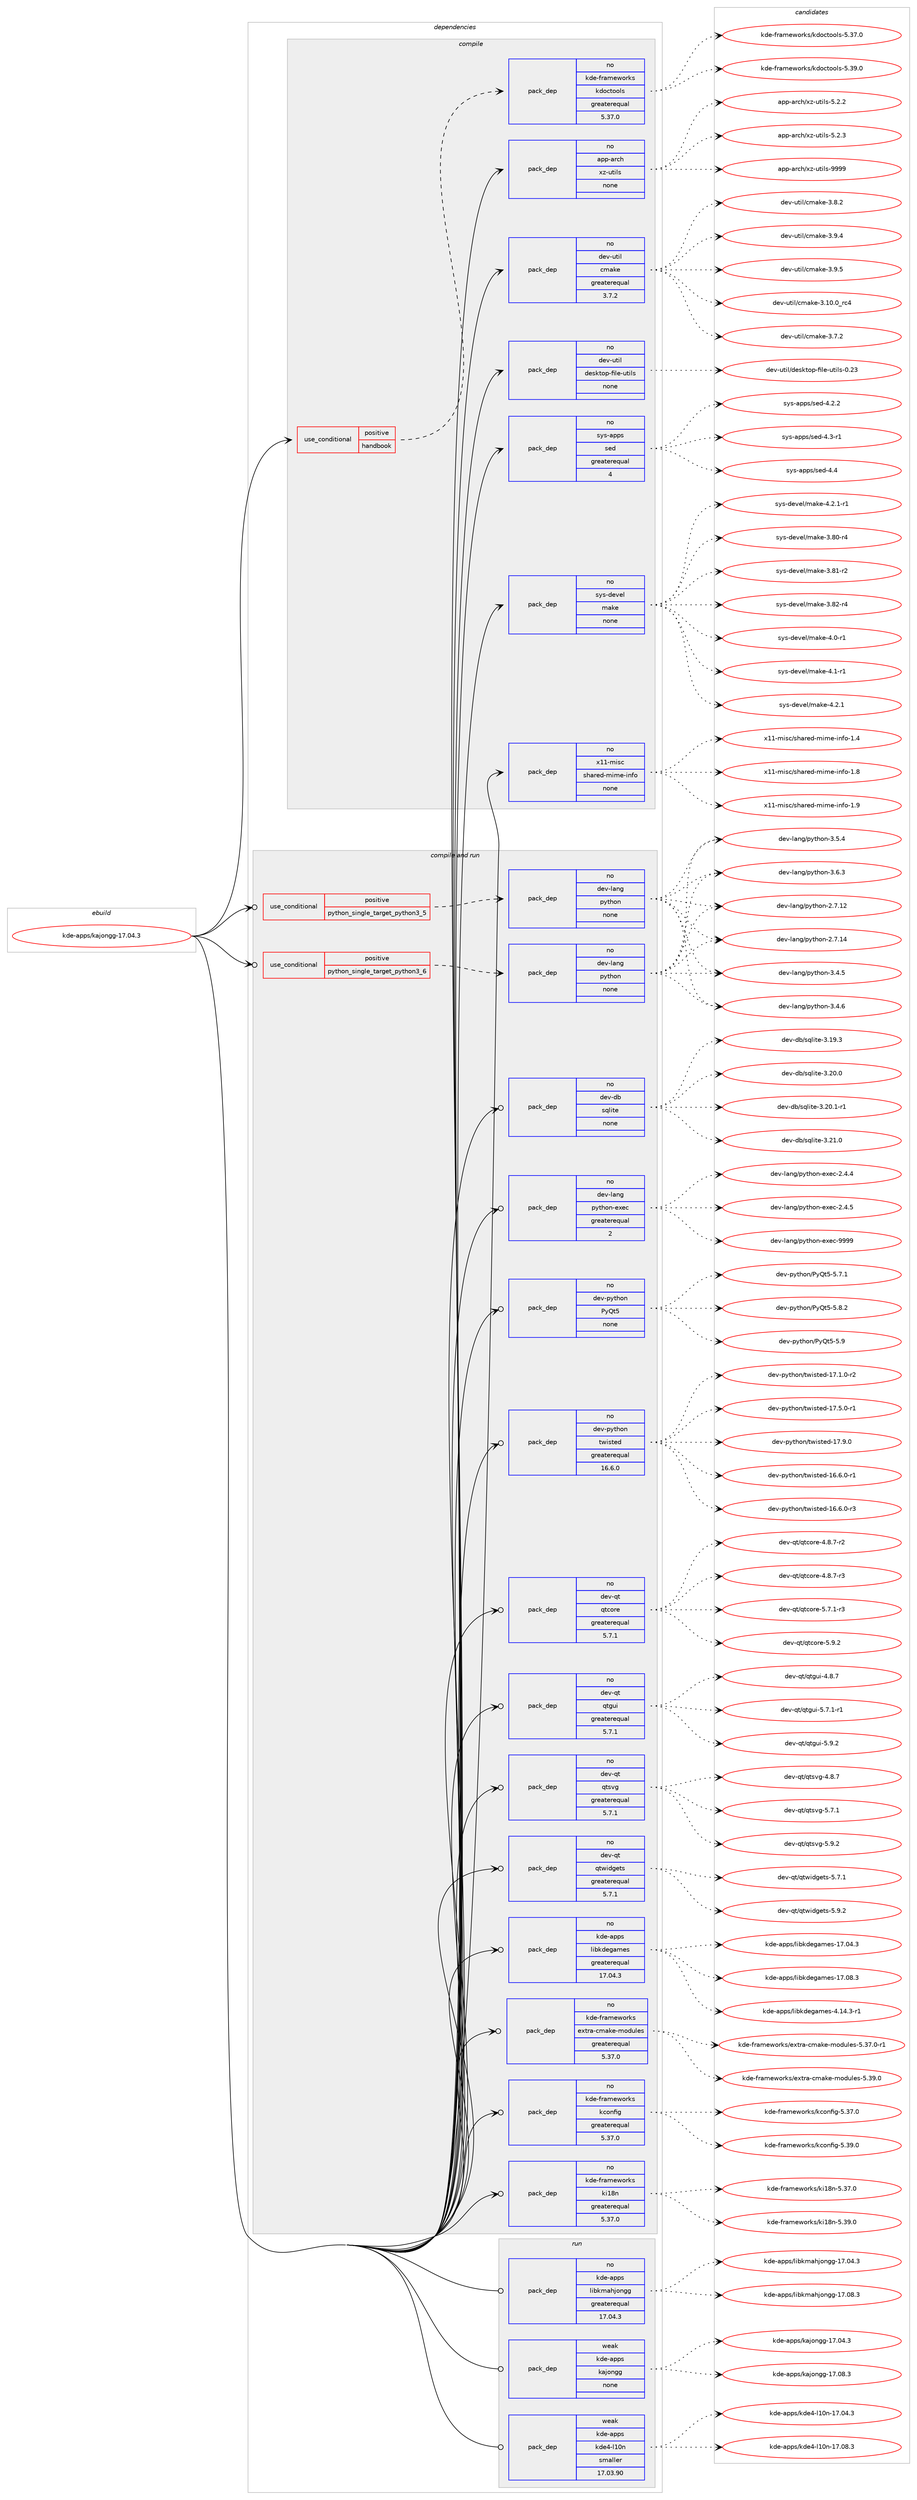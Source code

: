 digraph prolog {

# *************
# Graph options
# *************

newrank=true;
concentrate=true;
compound=true;
graph [rankdir=LR,fontname=Helvetica,fontsize=10,ranksep=1.5];#, ranksep=2.5, nodesep=0.2];
edge  [arrowhead=vee];
node  [fontname=Helvetica,fontsize=10];

# **********
# The ebuild
# **********

subgraph cluster_leftcol {
color=gray;
rank=same;
label=<<i>ebuild</i>>;
id [label="kde-apps/kajongg-17.04.3", color=red, width=4, href="../kde-apps/kajongg-17.04.3.svg"];
}

# ****************
# The dependencies
# ****************

subgraph cluster_midcol {
color=gray;
label=<<i>dependencies</i>>;
subgraph cluster_compile {
fillcolor="#eeeeee";
style=filled;
label=<<i>compile</i>>;
subgraph cond82522 {
dependency316142 [label=<<TABLE BORDER="0" CELLBORDER="1" CELLSPACING="0" CELLPADDING="4"><TR><TD ROWSPAN="3" CELLPADDING="10">use_conditional</TD></TR><TR><TD>positive</TD></TR><TR><TD>handbook</TD></TR></TABLE>>, shape=none, color=red];
subgraph pack228629 {
dependency316143 [label=<<TABLE BORDER="0" CELLBORDER="1" CELLSPACING="0" CELLPADDING="4" WIDTH="220"><TR><TD ROWSPAN="6" CELLPADDING="30">pack_dep</TD></TR><TR><TD WIDTH="110">no</TD></TR><TR><TD>kde-frameworks</TD></TR><TR><TD>kdoctools</TD></TR><TR><TD>greaterequal</TD></TR><TR><TD>5.37.0</TD></TR></TABLE>>, shape=none, color=blue];
}
dependency316142:e -> dependency316143:w [weight=20,style="dashed",arrowhead="vee"];
}
id:e -> dependency316142:w [weight=20,style="solid",arrowhead="vee"];
subgraph pack228630 {
dependency316144 [label=<<TABLE BORDER="0" CELLBORDER="1" CELLSPACING="0" CELLPADDING="4" WIDTH="220"><TR><TD ROWSPAN="6" CELLPADDING="30">pack_dep</TD></TR><TR><TD WIDTH="110">no</TD></TR><TR><TD>app-arch</TD></TR><TR><TD>xz-utils</TD></TR><TR><TD>none</TD></TR><TR><TD></TD></TR></TABLE>>, shape=none, color=blue];
}
id:e -> dependency316144:w [weight=20,style="solid",arrowhead="vee"];
subgraph pack228631 {
dependency316145 [label=<<TABLE BORDER="0" CELLBORDER="1" CELLSPACING="0" CELLPADDING="4" WIDTH="220"><TR><TD ROWSPAN="6" CELLPADDING="30">pack_dep</TD></TR><TR><TD WIDTH="110">no</TD></TR><TR><TD>dev-util</TD></TR><TR><TD>cmake</TD></TR><TR><TD>greaterequal</TD></TR><TR><TD>3.7.2</TD></TR></TABLE>>, shape=none, color=blue];
}
id:e -> dependency316145:w [weight=20,style="solid",arrowhead="vee"];
subgraph pack228632 {
dependency316146 [label=<<TABLE BORDER="0" CELLBORDER="1" CELLSPACING="0" CELLPADDING="4" WIDTH="220"><TR><TD ROWSPAN="6" CELLPADDING="30">pack_dep</TD></TR><TR><TD WIDTH="110">no</TD></TR><TR><TD>dev-util</TD></TR><TR><TD>desktop-file-utils</TD></TR><TR><TD>none</TD></TR><TR><TD></TD></TR></TABLE>>, shape=none, color=blue];
}
id:e -> dependency316146:w [weight=20,style="solid",arrowhead="vee"];
subgraph pack228633 {
dependency316147 [label=<<TABLE BORDER="0" CELLBORDER="1" CELLSPACING="0" CELLPADDING="4" WIDTH="220"><TR><TD ROWSPAN="6" CELLPADDING="30">pack_dep</TD></TR><TR><TD WIDTH="110">no</TD></TR><TR><TD>sys-apps</TD></TR><TR><TD>sed</TD></TR><TR><TD>greaterequal</TD></TR><TR><TD>4</TD></TR></TABLE>>, shape=none, color=blue];
}
id:e -> dependency316147:w [weight=20,style="solid",arrowhead="vee"];
subgraph pack228634 {
dependency316148 [label=<<TABLE BORDER="0" CELLBORDER="1" CELLSPACING="0" CELLPADDING="4" WIDTH="220"><TR><TD ROWSPAN="6" CELLPADDING="30">pack_dep</TD></TR><TR><TD WIDTH="110">no</TD></TR><TR><TD>sys-devel</TD></TR><TR><TD>make</TD></TR><TR><TD>none</TD></TR><TR><TD></TD></TR></TABLE>>, shape=none, color=blue];
}
id:e -> dependency316148:w [weight=20,style="solid",arrowhead="vee"];
subgraph pack228635 {
dependency316149 [label=<<TABLE BORDER="0" CELLBORDER="1" CELLSPACING="0" CELLPADDING="4" WIDTH="220"><TR><TD ROWSPAN="6" CELLPADDING="30">pack_dep</TD></TR><TR><TD WIDTH="110">no</TD></TR><TR><TD>x11-misc</TD></TR><TR><TD>shared-mime-info</TD></TR><TR><TD>none</TD></TR><TR><TD></TD></TR></TABLE>>, shape=none, color=blue];
}
id:e -> dependency316149:w [weight=20,style="solid",arrowhead="vee"];
}
subgraph cluster_compileandrun {
fillcolor="#eeeeee";
style=filled;
label=<<i>compile and run</i>>;
subgraph cond82523 {
dependency316150 [label=<<TABLE BORDER="0" CELLBORDER="1" CELLSPACING="0" CELLPADDING="4"><TR><TD ROWSPAN="3" CELLPADDING="10">use_conditional</TD></TR><TR><TD>positive</TD></TR><TR><TD>python_single_target_python3_5</TD></TR></TABLE>>, shape=none, color=red];
subgraph pack228636 {
dependency316151 [label=<<TABLE BORDER="0" CELLBORDER="1" CELLSPACING="0" CELLPADDING="4" WIDTH="220"><TR><TD ROWSPAN="6" CELLPADDING="30">pack_dep</TD></TR><TR><TD WIDTH="110">no</TD></TR><TR><TD>dev-lang</TD></TR><TR><TD>python</TD></TR><TR><TD>none</TD></TR><TR><TD></TD></TR></TABLE>>, shape=none, color=blue];
}
dependency316150:e -> dependency316151:w [weight=20,style="dashed",arrowhead="vee"];
}
id:e -> dependency316150:w [weight=20,style="solid",arrowhead="odotvee"];
subgraph cond82524 {
dependency316152 [label=<<TABLE BORDER="0" CELLBORDER="1" CELLSPACING="0" CELLPADDING="4"><TR><TD ROWSPAN="3" CELLPADDING="10">use_conditional</TD></TR><TR><TD>positive</TD></TR><TR><TD>python_single_target_python3_6</TD></TR></TABLE>>, shape=none, color=red];
subgraph pack228637 {
dependency316153 [label=<<TABLE BORDER="0" CELLBORDER="1" CELLSPACING="0" CELLPADDING="4" WIDTH="220"><TR><TD ROWSPAN="6" CELLPADDING="30">pack_dep</TD></TR><TR><TD WIDTH="110">no</TD></TR><TR><TD>dev-lang</TD></TR><TR><TD>python</TD></TR><TR><TD>none</TD></TR><TR><TD></TD></TR></TABLE>>, shape=none, color=blue];
}
dependency316152:e -> dependency316153:w [weight=20,style="dashed",arrowhead="vee"];
}
id:e -> dependency316152:w [weight=20,style="solid",arrowhead="odotvee"];
subgraph pack228638 {
dependency316154 [label=<<TABLE BORDER="0" CELLBORDER="1" CELLSPACING="0" CELLPADDING="4" WIDTH="220"><TR><TD ROWSPAN="6" CELLPADDING="30">pack_dep</TD></TR><TR><TD WIDTH="110">no</TD></TR><TR><TD>dev-db</TD></TR><TR><TD>sqlite</TD></TR><TR><TD>none</TD></TR><TR><TD></TD></TR></TABLE>>, shape=none, color=blue];
}
id:e -> dependency316154:w [weight=20,style="solid",arrowhead="odotvee"];
subgraph pack228639 {
dependency316155 [label=<<TABLE BORDER="0" CELLBORDER="1" CELLSPACING="0" CELLPADDING="4" WIDTH="220"><TR><TD ROWSPAN="6" CELLPADDING="30">pack_dep</TD></TR><TR><TD WIDTH="110">no</TD></TR><TR><TD>dev-lang</TD></TR><TR><TD>python-exec</TD></TR><TR><TD>greaterequal</TD></TR><TR><TD>2</TD></TR></TABLE>>, shape=none, color=blue];
}
id:e -> dependency316155:w [weight=20,style="solid",arrowhead="odotvee"];
subgraph pack228640 {
dependency316156 [label=<<TABLE BORDER="0" CELLBORDER="1" CELLSPACING="0" CELLPADDING="4" WIDTH="220"><TR><TD ROWSPAN="6" CELLPADDING="30">pack_dep</TD></TR><TR><TD WIDTH="110">no</TD></TR><TR><TD>dev-python</TD></TR><TR><TD>PyQt5</TD></TR><TR><TD>none</TD></TR><TR><TD></TD></TR></TABLE>>, shape=none, color=blue];
}
id:e -> dependency316156:w [weight=20,style="solid",arrowhead="odotvee"];
subgraph pack228641 {
dependency316157 [label=<<TABLE BORDER="0" CELLBORDER="1" CELLSPACING="0" CELLPADDING="4" WIDTH="220"><TR><TD ROWSPAN="6" CELLPADDING="30">pack_dep</TD></TR><TR><TD WIDTH="110">no</TD></TR><TR><TD>dev-python</TD></TR><TR><TD>twisted</TD></TR><TR><TD>greaterequal</TD></TR><TR><TD>16.6.0</TD></TR></TABLE>>, shape=none, color=blue];
}
id:e -> dependency316157:w [weight=20,style="solid",arrowhead="odotvee"];
subgraph pack228642 {
dependency316158 [label=<<TABLE BORDER="0" CELLBORDER="1" CELLSPACING="0" CELLPADDING="4" WIDTH="220"><TR><TD ROWSPAN="6" CELLPADDING="30">pack_dep</TD></TR><TR><TD WIDTH="110">no</TD></TR><TR><TD>dev-qt</TD></TR><TR><TD>qtcore</TD></TR><TR><TD>greaterequal</TD></TR><TR><TD>5.7.1</TD></TR></TABLE>>, shape=none, color=blue];
}
id:e -> dependency316158:w [weight=20,style="solid",arrowhead="odotvee"];
subgraph pack228643 {
dependency316159 [label=<<TABLE BORDER="0" CELLBORDER="1" CELLSPACING="0" CELLPADDING="4" WIDTH="220"><TR><TD ROWSPAN="6" CELLPADDING="30">pack_dep</TD></TR><TR><TD WIDTH="110">no</TD></TR><TR><TD>dev-qt</TD></TR><TR><TD>qtgui</TD></TR><TR><TD>greaterequal</TD></TR><TR><TD>5.7.1</TD></TR></TABLE>>, shape=none, color=blue];
}
id:e -> dependency316159:w [weight=20,style="solid",arrowhead="odotvee"];
subgraph pack228644 {
dependency316160 [label=<<TABLE BORDER="0" CELLBORDER="1" CELLSPACING="0" CELLPADDING="4" WIDTH="220"><TR><TD ROWSPAN="6" CELLPADDING="30">pack_dep</TD></TR><TR><TD WIDTH="110">no</TD></TR><TR><TD>dev-qt</TD></TR><TR><TD>qtsvg</TD></TR><TR><TD>greaterequal</TD></TR><TR><TD>5.7.1</TD></TR></TABLE>>, shape=none, color=blue];
}
id:e -> dependency316160:w [weight=20,style="solid",arrowhead="odotvee"];
subgraph pack228645 {
dependency316161 [label=<<TABLE BORDER="0" CELLBORDER="1" CELLSPACING="0" CELLPADDING="4" WIDTH="220"><TR><TD ROWSPAN="6" CELLPADDING="30">pack_dep</TD></TR><TR><TD WIDTH="110">no</TD></TR><TR><TD>dev-qt</TD></TR><TR><TD>qtwidgets</TD></TR><TR><TD>greaterequal</TD></TR><TR><TD>5.7.1</TD></TR></TABLE>>, shape=none, color=blue];
}
id:e -> dependency316161:w [weight=20,style="solid",arrowhead="odotvee"];
subgraph pack228646 {
dependency316162 [label=<<TABLE BORDER="0" CELLBORDER="1" CELLSPACING="0" CELLPADDING="4" WIDTH="220"><TR><TD ROWSPAN="6" CELLPADDING="30">pack_dep</TD></TR><TR><TD WIDTH="110">no</TD></TR><TR><TD>kde-apps</TD></TR><TR><TD>libkdegames</TD></TR><TR><TD>greaterequal</TD></TR><TR><TD>17.04.3</TD></TR></TABLE>>, shape=none, color=blue];
}
id:e -> dependency316162:w [weight=20,style="solid",arrowhead="odotvee"];
subgraph pack228647 {
dependency316163 [label=<<TABLE BORDER="0" CELLBORDER="1" CELLSPACING="0" CELLPADDING="4" WIDTH="220"><TR><TD ROWSPAN="6" CELLPADDING="30">pack_dep</TD></TR><TR><TD WIDTH="110">no</TD></TR><TR><TD>kde-frameworks</TD></TR><TR><TD>extra-cmake-modules</TD></TR><TR><TD>greaterequal</TD></TR><TR><TD>5.37.0</TD></TR></TABLE>>, shape=none, color=blue];
}
id:e -> dependency316163:w [weight=20,style="solid",arrowhead="odotvee"];
subgraph pack228648 {
dependency316164 [label=<<TABLE BORDER="0" CELLBORDER="1" CELLSPACING="0" CELLPADDING="4" WIDTH="220"><TR><TD ROWSPAN="6" CELLPADDING="30">pack_dep</TD></TR><TR><TD WIDTH="110">no</TD></TR><TR><TD>kde-frameworks</TD></TR><TR><TD>kconfig</TD></TR><TR><TD>greaterequal</TD></TR><TR><TD>5.37.0</TD></TR></TABLE>>, shape=none, color=blue];
}
id:e -> dependency316164:w [weight=20,style="solid",arrowhead="odotvee"];
subgraph pack228649 {
dependency316165 [label=<<TABLE BORDER="0" CELLBORDER="1" CELLSPACING="0" CELLPADDING="4" WIDTH="220"><TR><TD ROWSPAN="6" CELLPADDING="30">pack_dep</TD></TR><TR><TD WIDTH="110">no</TD></TR><TR><TD>kde-frameworks</TD></TR><TR><TD>ki18n</TD></TR><TR><TD>greaterequal</TD></TR><TR><TD>5.37.0</TD></TR></TABLE>>, shape=none, color=blue];
}
id:e -> dependency316165:w [weight=20,style="solid",arrowhead="odotvee"];
}
subgraph cluster_run {
fillcolor="#eeeeee";
style=filled;
label=<<i>run</i>>;
subgraph pack228650 {
dependency316166 [label=<<TABLE BORDER="0" CELLBORDER="1" CELLSPACING="0" CELLPADDING="4" WIDTH="220"><TR><TD ROWSPAN="6" CELLPADDING="30">pack_dep</TD></TR><TR><TD WIDTH="110">no</TD></TR><TR><TD>kde-apps</TD></TR><TR><TD>libkmahjongg</TD></TR><TR><TD>greaterequal</TD></TR><TR><TD>17.04.3</TD></TR></TABLE>>, shape=none, color=blue];
}
id:e -> dependency316166:w [weight=20,style="solid",arrowhead="odot"];
subgraph pack228651 {
dependency316167 [label=<<TABLE BORDER="0" CELLBORDER="1" CELLSPACING="0" CELLPADDING="4" WIDTH="220"><TR><TD ROWSPAN="6" CELLPADDING="30">pack_dep</TD></TR><TR><TD WIDTH="110">weak</TD></TR><TR><TD>kde-apps</TD></TR><TR><TD>kajongg</TD></TR><TR><TD>none</TD></TR><TR><TD></TD></TR></TABLE>>, shape=none, color=blue];
}
id:e -> dependency316167:w [weight=20,style="solid",arrowhead="odot"];
subgraph pack228652 {
dependency316168 [label=<<TABLE BORDER="0" CELLBORDER="1" CELLSPACING="0" CELLPADDING="4" WIDTH="220"><TR><TD ROWSPAN="6" CELLPADDING="30">pack_dep</TD></TR><TR><TD WIDTH="110">weak</TD></TR><TR><TD>kde-apps</TD></TR><TR><TD>kde4-l10n</TD></TR><TR><TD>smaller</TD></TR><TR><TD>17.03.90</TD></TR></TABLE>>, shape=none, color=blue];
}
id:e -> dependency316168:w [weight=20,style="solid",arrowhead="odot"];
}
}

# **************
# The candidates
# **************

subgraph cluster_choices {
rank=same;
color=gray;
label=<<i>candidates</i>>;

subgraph choice228629 {
color=black;
nodesep=1;
choice1071001014510211497109101119111114107115471071001119911611111110811545534651554648 [label="kde-frameworks/kdoctools-5.37.0", color=red, width=4,href="../kde-frameworks/kdoctools-5.37.0.svg"];
choice1071001014510211497109101119111114107115471071001119911611111110811545534651574648 [label="kde-frameworks/kdoctools-5.39.0", color=red, width=4,href="../kde-frameworks/kdoctools-5.39.0.svg"];
dependency316143:e -> choice1071001014510211497109101119111114107115471071001119911611111110811545534651554648:w [style=dotted,weight="100"];
dependency316143:e -> choice1071001014510211497109101119111114107115471071001119911611111110811545534651574648:w [style=dotted,weight="100"];
}
subgraph choice228630 {
color=black;
nodesep=1;
choice971121124597114991044712012245117116105108115455346504650 [label="app-arch/xz-utils-5.2.2", color=red, width=4,href="../app-arch/xz-utils-5.2.2.svg"];
choice971121124597114991044712012245117116105108115455346504651 [label="app-arch/xz-utils-5.2.3", color=red, width=4,href="../app-arch/xz-utils-5.2.3.svg"];
choice9711211245971149910447120122451171161051081154557575757 [label="app-arch/xz-utils-9999", color=red, width=4,href="../app-arch/xz-utils-9999.svg"];
dependency316144:e -> choice971121124597114991044712012245117116105108115455346504650:w [style=dotted,weight="100"];
dependency316144:e -> choice971121124597114991044712012245117116105108115455346504651:w [style=dotted,weight="100"];
dependency316144:e -> choice9711211245971149910447120122451171161051081154557575757:w [style=dotted,weight="100"];
}
subgraph choice228631 {
color=black;
nodesep=1;
choice1001011184511711610510847991099710710145514649484648951149952 [label="dev-util/cmake-3.10.0_rc4", color=red, width=4,href="../dev-util/cmake-3.10.0_rc4.svg"];
choice10010111845117116105108479910997107101455146554650 [label="dev-util/cmake-3.7.2", color=red, width=4,href="../dev-util/cmake-3.7.2.svg"];
choice10010111845117116105108479910997107101455146564650 [label="dev-util/cmake-3.8.2", color=red, width=4,href="../dev-util/cmake-3.8.2.svg"];
choice10010111845117116105108479910997107101455146574652 [label="dev-util/cmake-3.9.4", color=red, width=4,href="../dev-util/cmake-3.9.4.svg"];
choice10010111845117116105108479910997107101455146574653 [label="dev-util/cmake-3.9.5", color=red, width=4,href="../dev-util/cmake-3.9.5.svg"];
dependency316145:e -> choice1001011184511711610510847991099710710145514649484648951149952:w [style=dotted,weight="100"];
dependency316145:e -> choice10010111845117116105108479910997107101455146554650:w [style=dotted,weight="100"];
dependency316145:e -> choice10010111845117116105108479910997107101455146564650:w [style=dotted,weight="100"];
dependency316145:e -> choice10010111845117116105108479910997107101455146574652:w [style=dotted,weight="100"];
dependency316145:e -> choice10010111845117116105108479910997107101455146574653:w [style=dotted,weight="100"];
}
subgraph choice228632 {
color=black;
nodesep=1;
choice100101118451171161051084710010111510711611111245102105108101451171161051081154548465051 [label="dev-util/desktop-file-utils-0.23", color=red, width=4,href="../dev-util/desktop-file-utils-0.23.svg"];
dependency316146:e -> choice100101118451171161051084710010111510711611111245102105108101451171161051081154548465051:w [style=dotted,weight="100"];
}
subgraph choice228633 {
color=black;
nodesep=1;
choice115121115459711211211547115101100455246504650 [label="sys-apps/sed-4.2.2", color=red, width=4,href="../sys-apps/sed-4.2.2.svg"];
choice115121115459711211211547115101100455246514511449 [label="sys-apps/sed-4.3-r1", color=red, width=4,href="../sys-apps/sed-4.3-r1.svg"];
choice11512111545971121121154711510110045524652 [label="sys-apps/sed-4.4", color=red, width=4,href="../sys-apps/sed-4.4.svg"];
dependency316147:e -> choice115121115459711211211547115101100455246504650:w [style=dotted,weight="100"];
dependency316147:e -> choice115121115459711211211547115101100455246514511449:w [style=dotted,weight="100"];
dependency316147:e -> choice11512111545971121121154711510110045524652:w [style=dotted,weight="100"];
}
subgraph choice228634 {
color=black;
nodesep=1;
choice11512111545100101118101108471099710710145514656484511452 [label="sys-devel/make-3.80-r4", color=red, width=4,href="../sys-devel/make-3.80-r4.svg"];
choice11512111545100101118101108471099710710145514656494511450 [label="sys-devel/make-3.81-r2", color=red, width=4,href="../sys-devel/make-3.81-r2.svg"];
choice11512111545100101118101108471099710710145514656504511452 [label="sys-devel/make-3.82-r4", color=red, width=4,href="../sys-devel/make-3.82-r4.svg"];
choice115121115451001011181011084710997107101455246484511449 [label="sys-devel/make-4.0-r1", color=red, width=4,href="../sys-devel/make-4.0-r1.svg"];
choice115121115451001011181011084710997107101455246494511449 [label="sys-devel/make-4.1-r1", color=red, width=4,href="../sys-devel/make-4.1-r1.svg"];
choice115121115451001011181011084710997107101455246504649 [label="sys-devel/make-4.2.1", color=red, width=4,href="../sys-devel/make-4.2.1.svg"];
choice1151211154510010111810110847109971071014552465046494511449 [label="sys-devel/make-4.2.1-r1", color=red, width=4,href="../sys-devel/make-4.2.1-r1.svg"];
dependency316148:e -> choice11512111545100101118101108471099710710145514656484511452:w [style=dotted,weight="100"];
dependency316148:e -> choice11512111545100101118101108471099710710145514656494511450:w [style=dotted,weight="100"];
dependency316148:e -> choice11512111545100101118101108471099710710145514656504511452:w [style=dotted,weight="100"];
dependency316148:e -> choice115121115451001011181011084710997107101455246484511449:w [style=dotted,weight="100"];
dependency316148:e -> choice115121115451001011181011084710997107101455246494511449:w [style=dotted,weight="100"];
dependency316148:e -> choice115121115451001011181011084710997107101455246504649:w [style=dotted,weight="100"];
dependency316148:e -> choice1151211154510010111810110847109971071014552465046494511449:w [style=dotted,weight="100"];
}
subgraph choice228635 {
color=black;
nodesep=1;
choice120494945109105115994711510497114101100451091051091014510511010211145494652 [label="x11-misc/shared-mime-info-1.4", color=red, width=4,href="../x11-misc/shared-mime-info-1.4.svg"];
choice120494945109105115994711510497114101100451091051091014510511010211145494656 [label="x11-misc/shared-mime-info-1.8", color=red, width=4,href="../x11-misc/shared-mime-info-1.8.svg"];
choice120494945109105115994711510497114101100451091051091014510511010211145494657 [label="x11-misc/shared-mime-info-1.9", color=red, width=4,href="../x11-misc/shared-mime-info-1.9.svg"];
dependency316149:e -> choice120494945109105115994711510497114101100451091051091014510511010211145494652:w [style=dotted,weight="100"];
dependency316149:e -> choice120494945109105115994711510497114101100451091051091014510511010211145494656:w [style=dotted,weight="100"];
dependency316149:e -> choice120494945109105115994711510497114101100451091051091014510511010211145494657:w [style=dotted,weight="100"];
}
subgraph choice228636 {
color=black;
nodesep=1;
choice10010111845108971101034711212111610411111045504655464950 [label="dev-lang/python-2.7.12", color=red, width=4,href="../dev-lang/python-2.7.12.svg"];
choice10010111845108971101034711212111610411111045504655464952 [label="dev-lang/python-2.7.14", color=red, width=4,href="../dev-lang/python-2.7.14.svg"];
choice100101118451089711010347112121116104111110455146524653 [label="dev-lang/python-3.4.5", color=red, width=4,href="../dev-lang/python-3.4.5.svg"];
choice100101118451089711010347112121116104111110455146524654 [label="dev-lang/python-3.4.6", color=red, width=4,href="../dev-lang/python-3.4.6.svg"];
choice100101118451089711010347112121116104111110455146534652 [label="dev-lang/python-3.5.4", color=red, width=4,href="../dev-lang/python-3.5.4.svg"];
choice100101118451089711010347112121116104111110455146544651 [label="dev-lang/python-3.6.3", color=red, width=4,href="../dev-lang/python-3.6.3.svg"];
dependency316151:e -> choice10010111845108971101034711212111610411111045504655464950:w [style=dotted,weight="100"];
dependency316151:e -> choice10010111845108971101034711212111610411111045504655464952:w [style=dotted,weight="100"];
dependency316151:e -> choice100101118451089711010347112121116104111110455146524653:w [style=dotted,weight="100"];
dependency316151:e -> choice100101118451089711010347112121116104111110455146524654:w [style=dotted,weight="100"];
dependency316151:e -> choice100101118451089711010347112121116104111110455146534652:w [style=dotted,weight="100"];
dependency316151:e -> choice100101118451089711010347112121116104111110455146544651:w [style=dotted,weight="100"];
}
subgraph choice228637 {
color=black;
nodesep=1;
choice10010111845108971101034711212111610411111045504655464950 [label="dev-lang/python-2.7.12", color=red, width=4,href="../dev-lang/python-2.7.12.svg"];
choice10010111845108971101034711212111610411111045504655464952 [label="dev-lang/python-2.7.14", color=red, width=4,href="../dev-lang/python-2.7.14.svg"];
choice100101118451089711010347112121116104111110455146524653 [label="dev-lang/python-3.4.5", color=red, width=4,href="../dev-lang/python-3.4.5.svg"];
choice100101118451089711010347112121116104111110455146524654 [label="dev-lang/python-3.4.6", color=red, width=4,href="../dev-lang/python-3.4.6.svg"];
choice100101118451089711010347112121116104111110455146534652 [label="dev-lang/python-3.5.4", color=red, width=4,href="../dev-lang/python-3.5.4.svg"];
choice100101118451089711010347112121116104111110455146544651 [label="dev-lang/python-3.6.3", color=red, width=4,href="../dev-lang/python-3.6.3.svg"];
dependency316153:e -> choice10010111845108971101034711212111610411111045504655464950:w [style=dotted,weight="100"];
dependency316153:e -> choice10010111845108971101034711212111610411111045504655464952:w [style=dotted,weight="100"];
dependency316153:e -> choice100101118451089711010347112121116104111110455146524653:w [style=dotted,weight="100"];
dependency316153:e -> choice100101118451089711010347112121116104111110455146524654:w [style=dotted,weight="100"];
dependency316153:e -> choice100101118451089711010347112121116104111110455146534652:w [style=dotted,weight="100"];
dependency316153:e -> choice100101118451089711010347112121116104111110455146544651:w [style=dotted,weight="100"];
}
subgraph choice228638 {
color=black;
nodesep=1;
choice10010111845100984711511310810511610145514649574651 [label="dev-db/sqlite-3.19.3", color=red, width=4,href="../dev-db/sqlite-3.19.3.svg"];
choice10010111845100984711511310810511610145514650484648 [label="dev-db/sqlite-3.20.0", color=red, width=4,href="../dev-db/sqlite-3.20.0.svg"];
choice100101118451009847115113108105116101455146504846494511449 [label="dev-db/sqlite-3.20.1-r1", color=red, width=4,href="../dev-db/sqlite-3.20.1-r1.svg"];
choice10010111845100984711511310810511610145514650494648 [label="dev-db/sqlite-3.21.0", color=red, width=4,href="../dev-db/sqlite-3.21.0.svg"];
dependency316154:e -> choice10010111845100984711511310810511610145514649574651:w [style=dotted,weight="100"];
dependency316154:e -> choice10010111845100984711511310810511610145514650484648:w [style=dotted,weight="100"];
dependency316154:e -> choice100101118451009847115113108105116101455146504846494511449:w [style=dotted,weight="100"];
dependency316154:e -> choice10010111845100984711511310810511610145514650494648:w [style=dotted,weight="100"];
}
subgraph choice228639 {
color=black;
nodesep=1;
choice1001011184510897110103471121211161041111104510112010199455046524652 [label="dev-lang/python-exec-2.4.4", color=red, width=4,href="../dev-lang/python-exec-2.4.4.svg"];
choice1001011184510897110103471121211161041111104510112010199455046524653 [label="dev-lang/python-exec-2.4.5", color=red, width=4,href="../dev-lang/python-exec-2.4.5.svg"];
choice10010111845108971101034711212111610411111045101120101994557575757 [label="dev-lang/python-exec-9999", color=red, width=4,href="../dev-lang/python-exec-9999.svg"];
dependency316155:e -> choice1001011184510897110103471121211161041111104510112010199455046524652:w [style=dotted,weight="100"];
dependency316155:e -> choice1001011184510897110103471121211161041111104510112010199455046524653:w [style=dotted,weight="100"];
dependency316155:e -> choice10010111845108971101034711212111610411111045101120101994557575757:w [style=dotted,weight="100"];
}
subgraph choice228640 {
color=black;
nodesep=1;
choice1001011184511212111610411111047801218111653455346554649 [label="dev-python/PyQt5-5.7.1", color=red, width=4,href="../dev-python/PyQt5-5.7.1.svg"];
choice1001011184511212111610411111047801218111653455346564650 [label="dev-python/PyQt5-5.8.2", color=red, width=4,href="../dev-python/PyQt5-5.8.2.svg"];
choice100101118451121211161041111104780121811165345534657 [label="dev-python/PyQt5-5.9", color=red, width=4,href="../dev-python/PyQt5-5.9.svg"];
dependency316156:e -> choice1001011184511212111610411111047801218111653455346554649:w [style=dotted,weight="100"];
dependency316156:e -> choice1001011184511212111610411111047801218111653455346564650:w [style=dotted,weight="100"];
dependency316156:e -> choice100101118451121211161041111104780121811165345534657:w [style=dotted,weight="100"];
}
subgraph choice228641 {
color=black;
nodesep=1;
choice1001011184511212111610411111047116119105115116101100454954465446484511449 [label="dev-python/twisted-16.6.0-r1", color=red, width=4,href="../dev-python/twisted-16.6.0-r1.svg"];
choice1001011184511212111610411111047116119105115116101100454954465446484511451 [label="dev-python/twisted-16.6.0-r3", color=red, width=4,href="../dev-python/twisted-16.6.0-r3.svg"];
choice1001011184511212111610411111047116119105115116101100454955464946484511450 [label="dev-python/twisted-17.1.0-r2", color=red, width=4,href="../dev-python/twisted-17.1.0-r2.svg"];
choice1001011184511212111610411111047116119105115116101100454955465346484511449 [label="dev-python/twisted-17.5.0-r1", color=red, width=4,href="../dev-python/twisted-17.5.0-r1.svg"];
choice100101118451121211161041111104711611910511511610110045495546574648 [label="dev-python/twisted-17.9.0", color=red, width=4,href="../dev-python/twisted-17.9.0.svg"];
dependency316157:e -> choice1001011184511212111610411111047116119105115116101100454954465446484511449:w [style=dotted,weight="100"];
dependency316157:e -> choice1001011184511212111610411111047116119105115116101100454954465446484511451:w [style=dotted,weight="100"];
dependency316157:e -> choice1001011184511212111610411111047116119105115116101100454955464946484511450:w [style=dotted,weight="100"];
dependency316157:e -> choice1001011184511212111610411111047116119105115116101100454955465346484511449:w [style=dotted,weight="100"];
dependency316157:e -> choice100101118451121211161041111104711611910511511610110045495546574648:w [style=dotted,weight="100"];
}
subgraph choice228642 {
color=black;
nodesep=1;
choice1001011184511311647113116991111141014552465646554511450 [label="dev-qt/qtcore-4.8.7-r2", color=red, width=4,href="../dev-qt/qtcore-4.8.7-r2.svg"];
choice1001011184511311647113116991111141014552465646554511451 [label="dev-qt/qtcore-4.8.7-r3", color=red, width=4,href="../dev-qt/qtcore-4.8.7-r3.svg"];
choice1001011184511311647113116991111141014553465546494511451 [label="dev-qt/qtcore-5.7.1-r3", color=red, width=4,href="../dev-qt/qtcore-5.7.1-r3.svg"];
choice100101118451131164711311699111114101455346574650 [label="dev-qt/qtcore-5.9.2", color=red, width=4,href="../dev-qt/qtcore-5.9.2.svg"];
dependency316158:e -> choice1001011184511311647113116991111141014552465646554511450:w [style=dotted,weight="100"];
dependency316158:e -> choice1001011184511311647113116991111141014552465646554511451:w [style=dotted,weight="100"];
dependency316158:e -> choice1001011184511311647113116991111141014553465546494511451:w [style=dotted,weight="100"];
dependency316158:e -> choice100101118451131164711311699111114101455346574650:w [style=dotted,weight="100"];
}
subgraph choice228643 {
color=black;
nodesep=1;
choice1001011184511311647113116103117105455246564655 [label="dev-qt/qtgui-4.8.7", color=red, width=4,href="../dev-qt/qtgui-4.8.7.svg"];
choice10010111845113116471131161031171054553465546494511449 [label="dev-qt/qtgui-5.7.1-r1", color=red, width=4,href="../dev-qt/qtgui-5.7.1-r1.svg"];
choice1001011184511311647113116103117105455346574650 [label="dev-qt/qtgui-5.9.2", color=red, width=4,href="../dev-qt/qtgui-5.9.2.svg"];
dependency316159:e -> choice1001011184511311647113116103117105455246564655:w [style=dotted,weight="100"];
dependency316159:e -> choice10010111845113116471131161031171054553465546494511449:w [style=dotted,weight="100"];
dependency316159:e -> choice1001011184511311647113116103117105455346574650:w [style=dotted,weight="100"];
}
subgraph choice228644 {
color=black;
nodesep=1;
choice1001011184511311647113116115118103455246564655 [label="dev-qt/qtsvg-4.8.7", color=red, width=4,href="../dev-qt/qtsvg-4.8.7.svg"];
choice1001011184511311647113116115118103455346554649 [label="dev-qt/qtsvg-5.7.1", color=red, width=4,href="../dev-qt/qtsvg-5.7.1.svg"];
choice1001011184511311647113116115118103455346574650 [label="dev-qt/qtsvg-5.9.2", color=red, width=4,href="../dev-qt/qtsvg-5.9.2.svg"];
dependency316160:e -> choice1001011184511311647113116115118103455246564655:w [style=dotted,weight="100"];
dependency316160:e -> choice1001011184511311647113116115118103455346554649:w [style=dotted,weight="100"];
dependency316160:e -> choice1001011184511311647113116115118103455346574650:w [style=dotted,weight="100"];
}
subgraph choice228645 {
color=black;
nodesep=1;
choice1001011184511311647113116119105100103101116115455346554649 [label="dev-qt/qtwidgets-5.7.1", color=red, width=4,href="../dev-qt/qtwidgets-5.7.1.svg"];
choice1001011184511311647113116119105100103101116115455346574650 [label="dev-qt/qtwidgets-5.9.2", color=red, width=4,href="../dev-qt/qtwidgets-5.9.2.svg"];
dependency316161:e -> choice1001011184511311647113116119105100103101116115455346554649:w [style=dotted,weight="100"];
dependency316161:e -> choice1001011184511311647113116119105100103101116115455346574650:w [style=dotted,weight="100"];
}
subgraph choice228646 {
color=black;
nodesep=1;
choice10710010145971121121154710810598107100101103971091011154549554648524651 [label="kde-apps/libkdegames-17.04.3", color=red, width=4,href="../kde-apps/libkdegames-17.04.3.svg"];
choice10710010145971121121154710810598107100101103971091011154549554648564651 [label="kde-apps/libkdegames-17.08.3", color=red, width=4,href="../kde-apps/libkdegames-17.08.3.svg"];
choice1071001014597112112115471081059810710010110397109101115455246495246514511449 [label="kde-apps/libkdegames-4.14.3-r1", color=red, width=4,href="../kde-apps/libkdegames-4.14.3-r1.svg"];
dependency316162:e -> choice10710010145971121121154710810598107100101103971091011154549554648524651:w [style=dotted,weight="100"];
dependency316162:e -> choice10710010145971121121154710810598107100101103971091011154549554648564651:w [style=dotted,weight="100"];
dependency316162:e -> choice1071001014597112112115471081059810710010110397109101115455246495246514511449:w [style=dotted,weight="100"];
}
subgraph choice228647 {
color=black;
nodesep=1;
choice1071001014510211497109101119111114107115471011201161149745991099710710145109111100117108101115455346515546484511449 [label="kde-frameworks/extra-cmake-modules-5.37.0-r1", color=red, width=4,href="../kde-frameworks/extra-cmake-modules-5.37.0-r1.svg"];
choice107100101451021149710910111911111410711547101120116114974599109971071014510911110011710810111545534651574648 [label="kde-frameworks/extra-cmake-modules-5.39.0", color=red, width=4,href="../kde-frameworks/extra-cmake-modules-5.39.0.svg"];
dependency316163:e -> choice1071001014510211497109101119111114107115471011201161149745991099710710145109111100117108101115455346515546484511449:w [style=dotted,weight="100"];
dependency316163:e -> choice107100101451021149710910111911111410711547101120116114974599109971071014510911110011710810111545534651574648:w [style=dotted,weight="100"];
}
subgraph choice228648 {
color=black;
nodesep=1;
choice1071001014510211497109101119111114107115471079911111010210510345534651554648 [label="kde-frameworks/kconfig-5.37.0", color=red, width=4,href="../kde-frameworks/kconfig-5.37.0.svg"];
choice1071001014510211497109101119111114107115471079911111010210510345534651574648 [label="kde-frameworks/kconfig-5.39.0", color=red, width=4,href="../kde-frameworks/kconfig-5.39.0.svg"];
dependency316164:e -> choice1071001014510211497109101119111114107115471079911111010210510345534651554648:w [style=dotted,weight="100"];
dependency316164:e -> choice1071001014510211497109101119111114107115471079911111010210510345534651574648:w [style=dotted,weight="100"];
}
subgraph choice228649 {
color=black;
nodesep=1;
choice107100101451021149710910111911111410711547107105495611045534651554648 [label="kde-frameworks/ki18n-5.37.0", color=red, width=4,href="../kde-frameworks/ki18n-5.37.0.svg"];
choice107100101451021149710910111911111410711547107105495611045534651574648 [label="kde-frameworks/ki18n-5.39.0", color=red, width=4,href="../kde-frameworks/ki18n-5.39.0.svg"];
dependency316165:e -> choice107100101451021149710910111911111410711547107105495611045534651554648:w [style=dotted,weight="100"];
dependency316165:e -> choice107100101451021149710910111911111410711547107105495611045534651574648:w [style=dotted,weight="100"];
}
subgraph choice228650 {
color=black;
nodesep=1;
choice10710010145971121121154710810598107109971041061111101031034549554648524651 [label="kde-apps/libkmahjongg-17.04.3", color=red, width=4,href="../kde-apps/libkmahjongg-17.04.3.svg"];
choice10710010145971121121154710810598107109971041061111101031034549554648564651 [label="kde-apps/libkmahjongg-17.08.3", color=red, width=4,href="../kde-apps/libkmahjongg-17.08.3.svg"];
dependency316166:e -> choice10710010145971121121154710810598107109971041061111101031034549554648524651:w [style=dotted,weight="100"];
dependency316166:e -> choice10710010145971121121154710810598107109971041061111101031034549554648564651:w [style=dotted,weight="100"];
}
subgraph choice228651 {
color=black;
nodesep=1;
choice107100101459711211211547107971061111101031034549554648524651 [label="kde-apps/kajongg-17.04.3", color=red, width=4,href="../kde-apps/kajongg-17.04.3.svg"];
choice107100101459711211211547107971061111101031034549554648564651 [label="kde-apps/kajongg-17.08.3", color=red, width=4,href="../kde-apps/kajongg-17.08.3.svg"];
dependency316167:e -> choice107100101459711211211547107971061111101031034549554648524651:w [style=dotted,weight="100"];
dependency316167:e -> choice107100101459711211211547107971061111101031034549554648564651:w [style=dotted,weight="100"];
}
subgraph choice228652 {
color=black;
nodesep=1;
choice107100101459711211211547107100101524510849481104549554648524651 [label="kde-apps/kde4-l10n-17.04.3", color=red, width=4,href="../kde-apps/kde4-l10n-17.04.3.svg"];
choice107100101459711211211547107100101524510849481104549554648564651 [label="kde-apps/kde4-l10n-17.08.3", color=red, width=4,href="../kde-apps/kde4-l10n-17.08.3.svg"];
dependency316168:e -> choice107100101459711211211547107100101524510849481104549554648524651:w [style=dotted,weight="100"];
dependency316168:e -> choice107100101459711211211547107100101524510849481104549554648564651:w [style=dotted,weight="100"];
}
}

}
